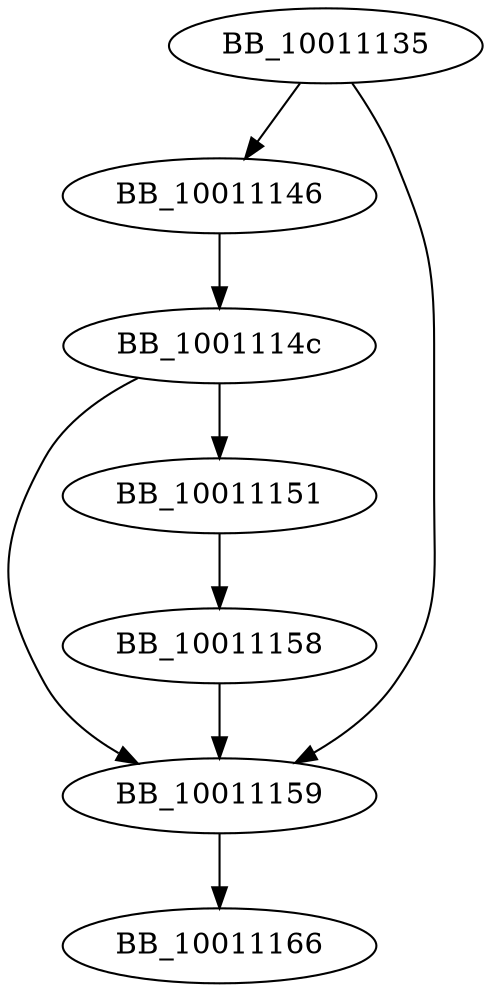 DiGraph __lock{
BB_10011135->BB_10011146
BB_10011135->BB_10011159
BB_10011146->BB_1001114c
BB_1001114c->BB_10011151
BB_1001114c->BB_10011159
BB_10011151->BB_10011158
BB_10011158->BB_10011159
BB_10011159->BB_10011166
}
